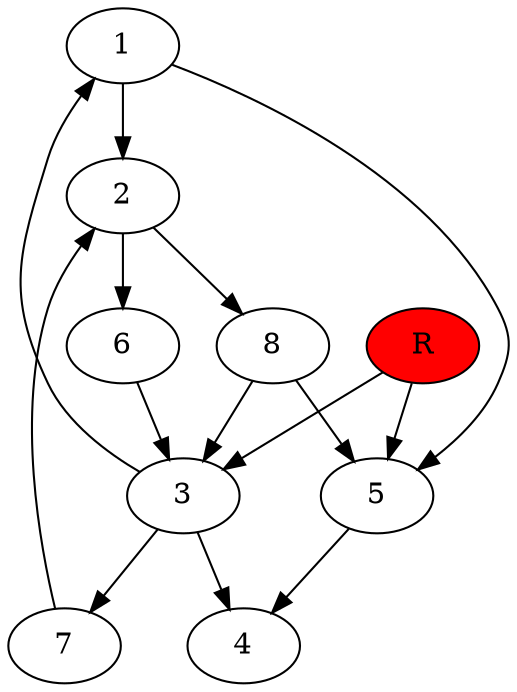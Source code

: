 digraph prb12383 {
	1
	2
	3
	4
	5
	6
	7
	8
	R [fillcolor="#ff0000" style=filled]
	1 -> 2
	1 -> 5
	2 -> 6
	2 -> 8
	3 -> 1
	3 -> 4
	3 -> 7
	5 -> 4
	6 -> 3
	7 -> 2
	8 -> 3
	8 -> 5
	R -> 3
	R -> 5
}
